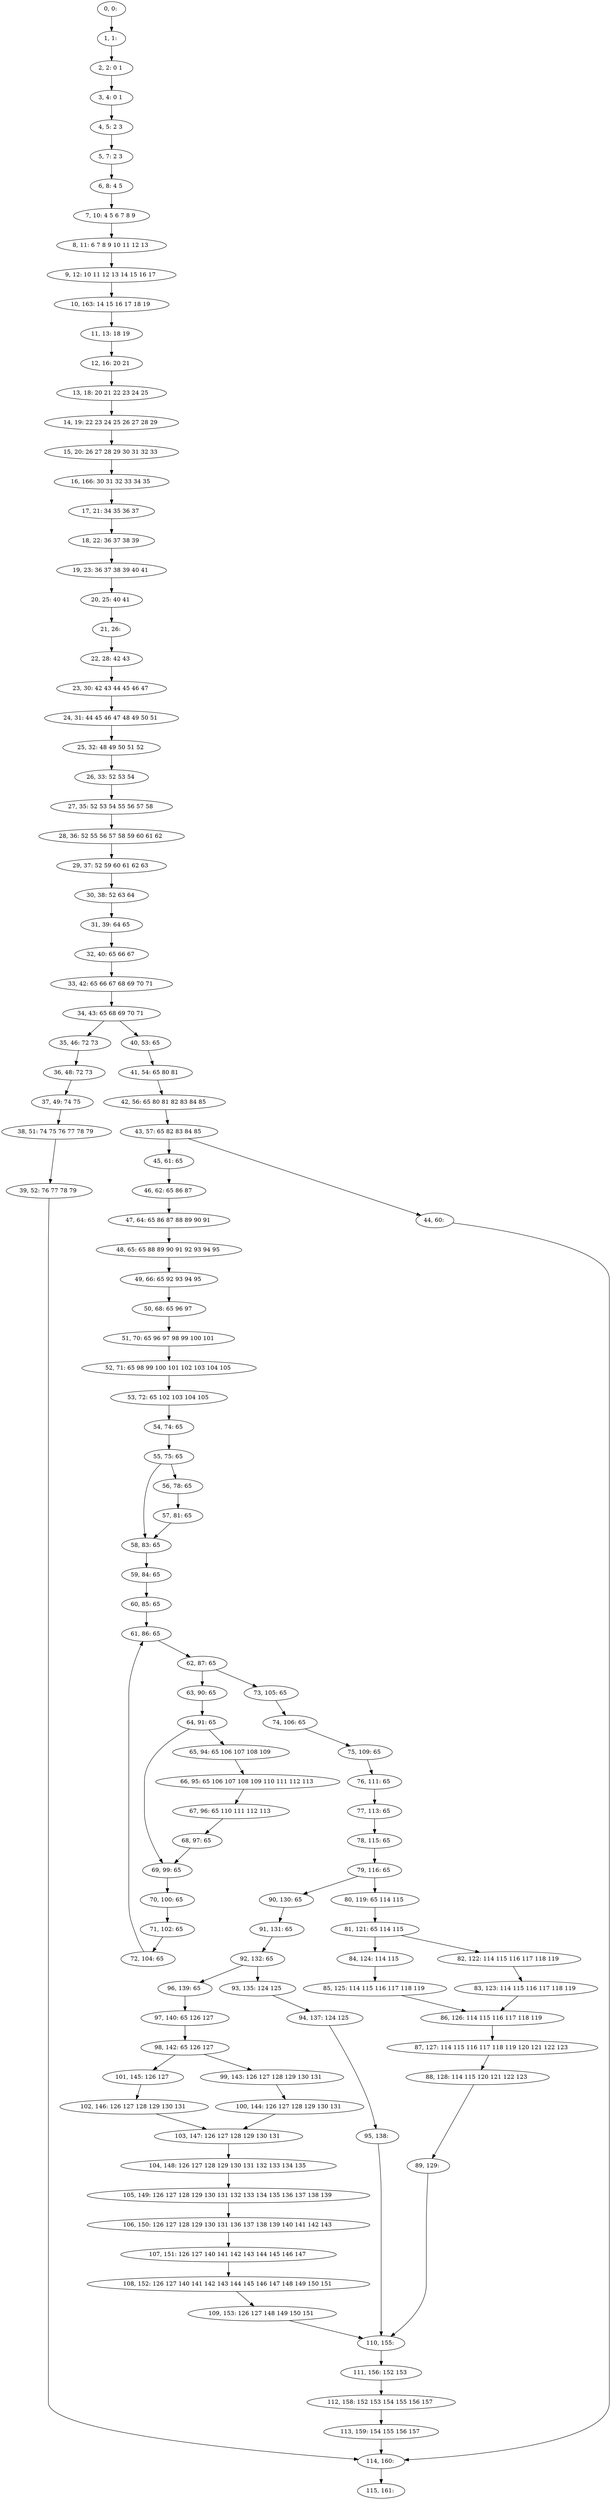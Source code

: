 digraph G {
0[label="0, 0: "];
1[label="1, 1: "];
2[label="2, 2: 0 1 "];
3[label="3, 4: 0 1 "];
4[label="4, 5: 2 3 "];
5[label="5, 7: 2 3 "];
6[label="6, 8: 4 5 "];
7[label="7, 10: 4 5 6 7 8 9 "];
8[label="8, 11: 6 7 8 9 10 11 12 13 "];
9[label="9, 12: 10 11 12 13 14 15 16 17 "];
10[label="10, 163: 14 15 16 17 18 19 "];
11[label="11, 13: 18 19 "];
12[label="12, 16: 20 21 "];
13[label="13, 18: 20 21 22 23 24 25 "];
14[label="14, 19: 22 23 24 25 26 27 28 29 "];
15[label="15, 20: 26 27 28 29 30 31 32 33 "];
16[label="16, 166: 30 31 32 33 34 35 "];
17[label="17, 21: 34 35 36 37 "];
18[label="18, 22: 36 37 38 39 "];
19[label="19, 23: 36 37 38 39 40 41 "];
20[label="20, 25: 40 41 "];
21[label="21, 26: "];
22[label="22, 28: 42 43 "];
23[label="23, 30: 42 43 44 45 46 47 "];
24[label="24, 31: 44 45 46 47 48 49 50 51 "];
25[label="25, 32: 48 49 50 51 52 "];
26[label="26, 33: 52 53 54 "];
27[label="27, 35: 52 53 54 55 56 57 58 "];
28[label="28, 36: 52 55 56 57 58 59 60 61 62 "];
29[label="29, 37: 52 59 60 61 62 63 "];
30[label="30, 38: 52 63 64 "];
31[label="31, 39: 64 65 "];
32[label="32, 40: 65 66 67 "];
33[label="33, 42: 65 66 67 68 69 70 71 "];
34[label="34, 43: 65 68 69 70 71 "];
35[label="35, 46: 72 73 "];
36[label="36, 48: 72 73 "];
37[label="37, 49: 74 75 "];
38[label="38, 51: 74 75 76 77 78 79 "];
39[label="39, 52: 76 77 78 79 "];
40[label="40, 53: 65 "];
41[label="41, 54: 65 80 81 "];
42[label="42, 56: 65 80 81 82 83 84 85 "];
43[label="43, 57: 65 82 83 84 85 "];
44[label="44, 60: "];
45[label="45, 61: 65 "];
46[label="46, 62: 65 86 87 "];
47[label="47, 64: 65 86 87 88 89 90 91 "];
48[label="48, 65: 65 88 89 90 91 92 93 94 95 "];
49[label="49, 66: 65 92 93 94 95 "];
50[label="50, 68: 65 96 97 "];
51[label="51, 70: 65 96 97 98 99 100 101 "];
52[label="52, 71: 65 98 99 100 101 102 103 104 105 "];
53[label="53, 72: 65 102 103 104 105 "];
54[label="54, 74: 65 "];
55[label="55, 75: 65 "];
56[label="56, 78: 65 "];
57[label="57, 81: 65 "];
58[label="58, 83: 65 "];
59[label="59, 84: 65 "];
60[label="60, 85: 65 "];
61[label="61, 86: 65 "];
62[label="62, 87: 65 "];
63[label="63, 90: 65 "];
64[label="64, 91: 65 "];
65[label="65, 94: 65 106 107 108 109 "];
66[label="66, 95: 65 106 107 108 109 110 111 112 113 "];
67[label="67, 96: 65 110 111 112 113 "];
68[label="68, 97: 65 "];
69[label="69, 99: 65 "];
70[label="70, 100: 65 "];
71[label="71, 102: 65 "];
72[label="72, 104: 65 "];
73[label="73, 105: 65 "];
74[label="74, 106: 65 "];
75[label="75, 109: 65 "];
76[label="76, 111: 65 "];
77[label="77, 113: 65 "];
78[label="78, 115: 65 "];
79[label="79, 116: 65 "];
80[label="80, 119: 65 114 115 "];
81[label="81, 121: 65 114 115 "];
82[label="82, 122: 114 115 116 117 118 119 "];
83[label="83, 123: 114 115 116 117 118 119 "];
84[label="84, 124: 114 115 "];
85[label="85, 125: 114 115 116 117 118 119 "];
86[label="86, 126: 114 115 116 117 118 119 "];
87[label="87, 127: 114 115 116 117 118 119 120 121 122 123 "];
88[label="88, 128: 114 115 120 121 122 123 "];
89[label="89, 129: "];
90[label="90, 130: 65 "];
91[label="91, 131: 65 "];
92[label="92, 132: 65 "];
93[label="93, 135: 124 125 "];
94[label="94, 137: 124 125 "];
95[label="95, 138: "];
96[label="96, 139: 65 "];
97[label="97, 140: 65 126 127 "];
98[label="98, 142: 65 126 127 "];
99[label="99, 143: 126 127 128 129 130 131 "];
100[label="100, 144: 126 127 128 129 130 131 "];
101[label="101, 145: 126 127 "];
102[label="102, 146: 126 127 128 129 130 131 "];
103[label="103, 147: 126 127 128 129 130 131 "];
104[label="104, 148: 126 127 128 129 130 131 132 133 134 135 "];
105[label="105, 149: 126 127 128 129 130 131 132 133 134 135 136 137 138 139 "];
106[label="106, 150: 126 127 128 129 130 131 136 137 138 139 140 141 142 143 "];
107[label="107, 151: 126 127 140 141 142 143 144 145 146 147 "];
108[label="108, 152: 126 127 140 141 142 143 144 145 146 147 148 149 150 151 "];
109[label="109, 153: 126 127 148 149 150 151 "];
110[label="110, 155: "];
111[label="111, 156: 152 153 "];
112[label="112, 158: 152 153 154 155 156 157 "];
113[label="113, 159: 154 155 156 157 "];
114[label="114, 160: "];
115[label="115, 161: "];
0->1 ;
1->2 ;
2->3 ;
3->4 ;
4->5 ;
5->6 ;
6->7 ;
7->8 ;
8->9 ;
9->10 ;
10->11 ;
11->12 ;
12->13 ;
13->14 ;
14->15 ;
15->16 ;
16->17 ;
17->18 ;
18->19 ;
19->20 ;
20->21 ;
21->22 ;
22->23 ;
23->24 ;
24->25 ;
25->26 ;
26->27 ;
27->28 ;
28->29 ;
29->30 ;
30->31 ;
31->32 ;
32->33 ;
33->34 ;
34->35 ;
34->40 ;
35->36 ;
36->37 ;
37->38 ;
38->39 ;
39->114 ;
40->41 ;
41->42 ;
42->43 ;
43->44 ;
43->45 ;
44->114 ;
45->46 ;
46->47 ;
47->48 ;
48->49 ;
49->50 ;
50->51 ;
51->52 ;
52->53 ;
53->54 ;
54->55 ;
55->56 ;
55->58 ;
56->57 ;
57->58 ;
58->59 ;
59->60 ;
60->61 ;
61->62 ;
62->63 ;
62->73 ;
63->64 ;
64->65 ;
64->69 ;
65->66 ;
66->67 ;
67->68 ;
68->69 ;
69->70 ;
70->71 ;
71->72 ;
72->61 ;
73->74 ;
74->75 ;
75->76 ;
76->77 ;
77->78 ;
78->79 ;
79->80 ;
79->90 ;
80->81 ;
81->82 ;
81->84 ;
82->83 ;
83->86 ;
84->85 ;
85->86 ;
86->87 ;
87->88 ;
88->89 ;
89->110 ;
90->91 ;
91->92 ;
92->93 ;
92->96 ;
93->94 ;
94->95 ;
95->110 ;
96->97 ;
97->98 ;
98->99 ;
98->101 ;
99->100 ;
100->103 ;
101->102 ;
102->103 ;
103->104 ;
104->105 ;
105->106 ;
106->107 ;
107->108 ;
108->109 ;
109->110 ;
110->111 ;
111->112 ;
112->113 ;
113->114 ;
114->115 ;
}
